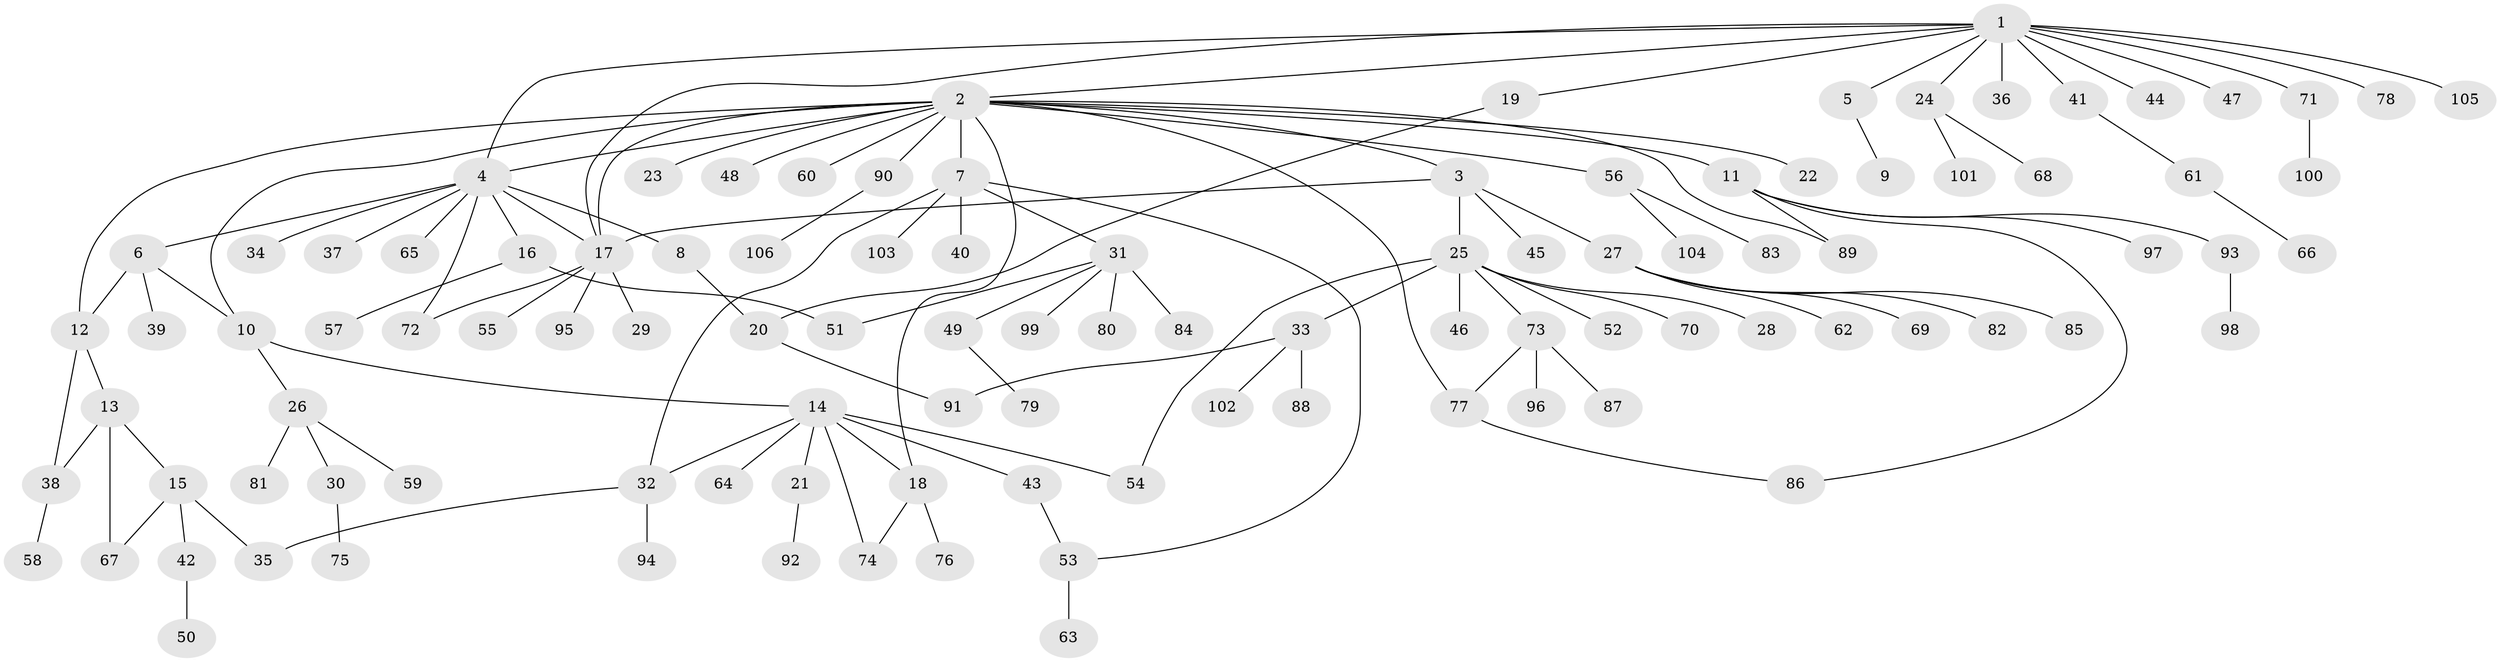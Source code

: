 // Generated by graph-tools (version 1.1) at 2025/01/03/09/25 03:01:47]
// undirected, 106 vertices, 126 edges
graph export_dot {
graph [start="1"]
  node [color=gray90,style=filled];
  1;
  2;
  3;
  4;
  5;
  6;
  7;
  8;
  9;
  10;
  11;
  12;
  13;
  14;
  15;
  16;
  17;
  18;
  19;
  20;
  21;
  22;
  23;
  24;
  25;
  26;
  27;
  28;
  29;
  30;
  31;
  32;
  33;
  34;
  35;
  36;
  37;
  38;
  39;
  40;
  41;
  42;
  43;
  44;
  45;
  46;
  47;
  48;
  49;
  50;
  51;
  52;
  53;
  54;
  55;
  56;
  57;
  58;
  59;
  60;
  61;
  62;
  63;
  64;
  65;
  66;
  67;
  68;
  69;
  70;
  71;
  72;
  73;
  74;
  75;
  76;
  77;
  78;
  79;
  80;
  81;
  82;
  83;
  84;
  85;
  86;
  87;
  88;
  89;
  90;
  91;
  92;
  93;
  94;
  95;
  96;
  97;
  98;
  99;
  100;
  101;
  102;
  103;
  104;
  105;
  106;
  1 -- 2;
  1 -- 4;
  1 -- 5;
  1 -- 17;
  1 -- 19;
  1 -- 24;
  1 -- 36;
  1 -- 41;
  1 -- 44;
  1 -- 47;
  1 -- 71;
  1 -- 78;
  1 -- 105;
  2 -- 3;
  2 -- 4;
  2 -- 7;
  2 -- 10;
  2 -- 11;
  2 -- 12;
  2 -- 17;
  2 -- 18;
  2 -- 22;
  2 -- 23;
  2 -- 48;
  2 -- 56;
  2 -- 60;
  2 -- 77;
  2 -- 89;
  2 -- 90;
  3 -- 17;
  3 -- 25;
  3 -- 27;
  3 -- 45;
  4 -- 6;
  4 -- 8;
  4 -- 16;
  4 -- 17;
  4 -- 34;
  4 -- 37;
  4 -- 65;
  4 -- 72;
  5 -- 9;
  6 -- 10;
  6 -- 12;
  6 -- 39;
  7 -- 31;
  7 -- 32;
  7 -- 40;
  7 -- 53;
  7 -- 103;
  8 -- 20;
  10 -- 14;
  10 -- 26;
  11 -- 86;
  11 -- 89;
  11 -- 93;
  11 -- 97;
  12 -- 13;
  12 -- 38;
  13 -- 15;
  13 -- 38;
  13 -- 67;
  14 -- 18;
  14 -- 21;
  14 -- 32;
  14 -- 43;
  14 -- 54;
  14 -- 64;
  14 -- 74;
  15 -- 35;
  15 -- 42;
  15 -- 67;
  16 -- 51;
  16 -- 57;
  17 -- 29;
  17 -- 55;
  17 -- 72;
  17 -- 95;
  18 -- 74;
  18 -- 76;
  19 -- 20;
  20 -- 91;
  21 -- 92;
  24 -- 68;
  24 -- 101;
  25 -- 28;
  25 -- 33;
  25 -- 46;
  25 -- 52;
  25 -- 54;
  25 -- 70;
  25 -- 73;
  26 -- 30;
  26 -- 59;
  26 -- 81;
  27 -- 62;
  27 -- 69;
  27 -- 82;
  27 -- 85;
  30 -- 75;
  31 -- 49;
  31 -- 51;
  31 -- 80;
  31 -- 84;
  31 -- 99;
  32 -- 35;
  32 -- 94;
  33 -- 88;
  33 -- 91;
  33 -- 102;
  38 -- 58;
  41 -- 61;
  42 -- 50;
  43 -- 53;
  49 -- 79;
  53 -- 63;
  56 -- 83;
  56 -- 104;
  61 -- 66;
  71 -- 100;
  73 -- 77;
  73 -- 87;
  73 -- 96;
  77 -- 86;
  90 -- 106;
  93 -- 98;
}
